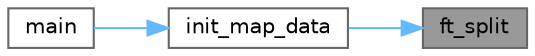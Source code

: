 digraph "ft_split"
{
 // INTERACTIVE_SVG=YES
 // LATEX_PDF_SIZE
  bgcolor="transparent";
  edge [fontname=Helvetica,fontsize=10,labelfontname=Helvetica,labelfontsize=10];
  node [fontname=Helvetica,fontsize=10,shape=box,height=0.2,width=0.4];
  rankdir="RL";
  Node1 [label="ft_split",height=0.2,width=0.4,color="gray40", fillcolor="grey60", style="filled", fontcolor="black",tooltip="Splits a string into an array of strings based on a given delimiter."];
  Node1 -> Node2 [dir="back",color="steelblue1",style="solid"];
  Node2 [label="init_map_data",height=0.2,width=0.4,color="grey40", fillcolor="white", style="filled",URL="$draw__map__utils_8c.html#a3efc0a465ac3693c6748963564a7dc0e",tooltip="Initializes map data."];
  Node2 -> Node3 [dir="back",color="steelblue1",style="solid"];
  Node3 [label="main",height=0.2,width=0.4,color="grey40", fillcolor="white", style="filled",URL="$main_8c.html#a3c04138a5bfe5d72780bb7e82a18e627",tooltip=" "];
}
